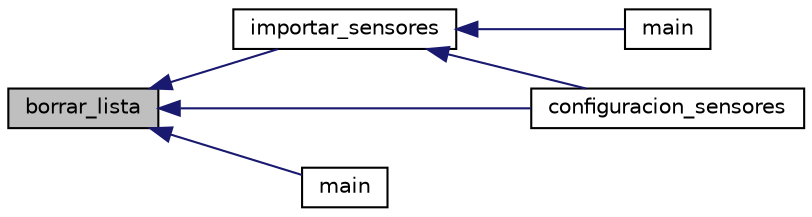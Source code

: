 digraph "borrar_lista"
{
  edge [fontname="Helvetica",fontsize="10",labelfontname="Helvetica",labelfontsize="10"];
  node [fontname="Helvetica",fontsize="10",shape=record];
  rankdir="LR";
  Node1 [label="borrar_lista",height=0.2,width=0.4,color="black", fillcolor="grey75", style="filled", fontcolor="black"];
  Node1 -> Node2 [dir="back",color="midnightblue",fontsize="10",style="solid",fontname="Helvetica"];
  Node2 [label="importar_sensores",height=0.2,width=0.4,color="black", fillcolor="white", style="filled",URL="$d9/dae/sensorlib_8h.html#a7b5968b349bde59560af782341bf0882",tooltip="Carga los sensores desde el archivo de configuracion. Retorna -1 si el archivo esta vacio y -2 si la ..."];
  Node2 -> Node3 [dir="back",color="midnightblue",fontsize="10",style="solid",fontname="Helvetica"];
  Node3 [label="main",height=0.2,width=0.4,color="black", fillcolor="white", style="filled",URL="$d4/dc4/cliente_8c.html#a840291bc02cba5474a4cb46a9b9566fe",tooltip="la función main realiza las siguientes secuencias: "];
  Node2 -> Node4 [dir="back",color="midnightblue",fontsize="10",style="solid",fontname="Helvetica"];
  Node4 [label="configuracion_sensores",height=0.2,width=0.4,color="black", fillcolor="white", style="filled",URL="$d4/dc4/cliente_8c.html#a752a5cd244dd17747ec9a043828506b1",tooltip="Por el momento no implementada. "];
  Node1 -> Node4 [dir="back",color="midnightblue",fontsize="10",style="solid",fontname="Helvetica"];
  Node1 -> Node5 [dir="back",color="midnightblue",fontsize="10",style="solid",fontname="Helvetica"];
  Node5 [label="main",height=0.2,width=0.4,color="black", fillcolor="white", style="filled",URL="$d3/d5e/configuracion_8c.html#ae66f6b31b5ad750f1fe042a706a4e3d4"];
}
